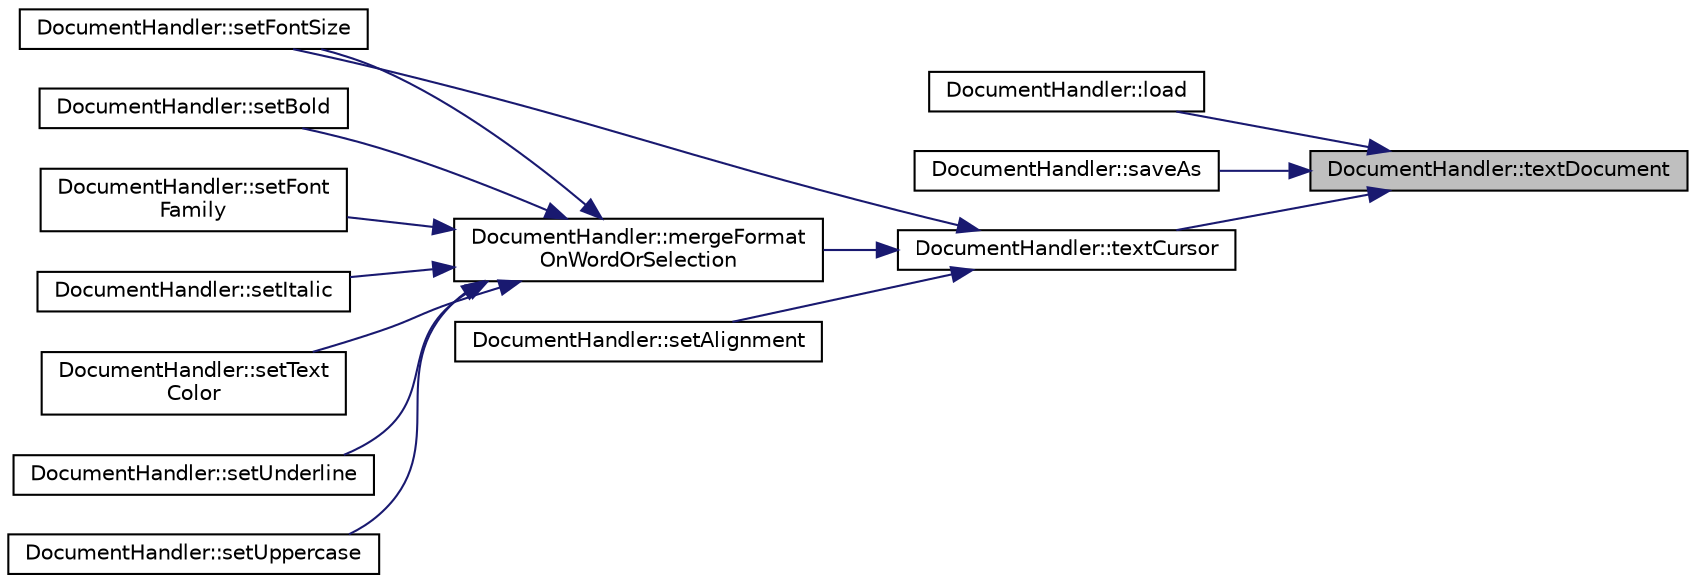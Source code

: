 digraph "DocumentHandler::textDocument"
{
 // INTERACTIVE_SVG=YES
 // LATEX_PDF_SIZE
  edge [fontname="Helvetica",fontsize="10",labelfontname="Helvetica",labelfontsize="10"];
  node [fontname="Helvetica",fontsize="10",shape=record];
  rankdir="RL";
  Node191 [label="DocumentHandler::textDocument",height=0.2,width=0.4,color="black", fillcolor="grey75", style="filled", fontcolor="black",tooltip=" "];
  Node191 -> Node192 [dir="back",color="midnightblue",fontsize="10",style="solid",fontname="Helvetica"];
  Node192 [label="DocumentHandler::load",height=0.2,width=0.4,color="black", fillcolor="white", style="filled",URL="$class_document_handler.html#ac644b1d1d0b7e38fdbd2785e480bffcc",tooltip=" "];
  Node191 -> Node193 [dir="back",color="midnightblue",fontsize="10",style="solid",fontname="Helvetica"];
  Node193 [label="DocumentHandler::saveAs",height=0.2,width=0.4,color="black", fillcolor="white", style="filled",URL="$class_document_handler.html#ad6af1e8ccdaecb0bb37d35cc0c5193c9",tooltip=" "];
  Node191 -> Node194 [dir="back",color="midnightblue",fontsize="10",style="solid",fontname="Helvetica"];
  Node194 [label="DocumentHandler::textCursor",height=0.2,width=0.4,color="black", fillcolor="white", style="filled",URL="$class_document_handler.html#ae55aadbeadcfd135b9c9c9af3a3baf45",tooltip=" "];
  Node194 -> Node195 [dir="back",color="midnightblue",fontsize="10",style="solid",fontname="Helvetica"];
  Node195 [label="DocumentHandler::mergeFormat\lOnWordOrSelection",height=0.2,width=0.4,color="black", fillcolor="white", style="filled",URL="$class_document_handler.html#a3046301aae94fd351f84a2d2bfd3639d",tooltip=" "];
  Node195 -> Node196 [dir="back",color="midnightblue",fontsize="10",style="solid",fontname="Helvetica"];
  Node196 [label="DocumentHandler::setBold",height=0.2,width=0.4,color="black", fillcolor="white", style="filled",URL="$class_document_handler.html#a5a8f174220d039a60b64a606a17a1876",tooltip=" "];
  Node195 -> Node197 [dir="back",color="midnightblue",fontsize="10",style="solid",fontname="Helvetica"];
  Node197 [label="DocumentHandler::setFont\lFamily",height=0.2,width=0.4,color="black", fillcolor="white", style="filled",URL="$class_document_handler.html#ac5f183ed3fb4cb3734b81bbbe59e4df7",tooltip=" "];
  Node195 -> Node198 [dir="back",color="midnightblue",fontsize="10",style="solid",fontname="Helvetica"];
  Node198 [label="DocumentHandler::setFontSize",height=0.2,width=0.4,color="black", fillcolor="white", style="filled",URL="$class_document_handler.html#a9a08bdefbc09663df312091b77662b63",tooltip=" "];
  Node195 -> Node199 [dir="back",color="midnightblue",fontsize="10",style="solid",fontname="Helvetica"];
  Node199 [label="DocumentHandler::setItalic",height=0.2,width=0.4,color="black", fillcolor="white", style="filled",URL="$class_document_handler.html#a57f25c4ba7a38e8bc1aa90a38bc2e701",tooltip=" "];
  Node195 -> Node200 [dir="back",color="midnightblue",fontsize="10",style="solid",fontname="Helvetica"];
  Node200 [label="DocumentHandler::setText\lColor",height=0.2,width=0.4,color="black", fillcolor="white", style="filled",URL="$class_document_handler.html#ae540564011a0856e6e6cab0afa8c85bb",tooltip=" "];
  Node195 -> Node201 [dir="back",color="midnightblue",fontsize="10",style="solid",fontname="Helvetica"];
  Node201 [label="DocumentHandler::setUnderline",height=0.2,width=0.4,color="black", fillcolor="white", style="filled",URL="$class_document_handler.html#a62ca6e009b2ae07dea283cc8bd1663c6",tooltip=" "];
  Node195 -> Node202 [dir="back",color="midnightblue",fontsize="10",style="solid",fontname="Helvetica"];
  Node202 [label="DocumentHandler::setUppercase",height=0.2,width=0.4,color="black", fillcolor="white", style="filled",URL="$class_document_handler.html#a73c8a4ad127fb04066f28d62b410c8bf",tooltip=" "];
  Node194 -> Node203 [dir="back",color="midnightblue",fontsize="10",style="solid",fontname="Helvetica"];
  Node203 [label="DocumentHandler::setAlignment",height=0.2,width=0.4,color="black", fillcolor="white", style="filled",URL="$class_document_handler.html#acc46ac25c6410d881af73826219ae418",tooltip=" "];
  Node194 -> Node198 [dir="back",color="midnightblue",fontsize="10",style="solid",fontname="Helvetica"];
}
